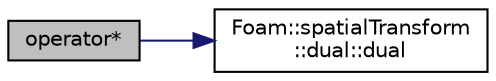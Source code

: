 digraph "operator*"
{
  bgcolor="transparent";
  edge [fontname="Helvetica",fontsize="10",labelfontname="Helvetica",labelfontsize="10"];
  node [fontname="Helvetica",fontsize="10",shape=record];
  rankdir="LR";
  Node1 [label="operator*",height=0.2,width=0.4,color="black", fillcolor="grey75", style="filled", fontcolor="black"];
  Node1 -> Node2 [color="midnightblue",fontsize="10",style="solid",fontname="Helvetica"];
  Node2 [label="Foam::spatialTransform\l::dual::dual",height=0.2,width=0.4,color="black",URL="$a00593.html#a18e19a01b2c2ddff94d03235bd4955e6",tooltip="Construct from a spatialTransform. "];
}
